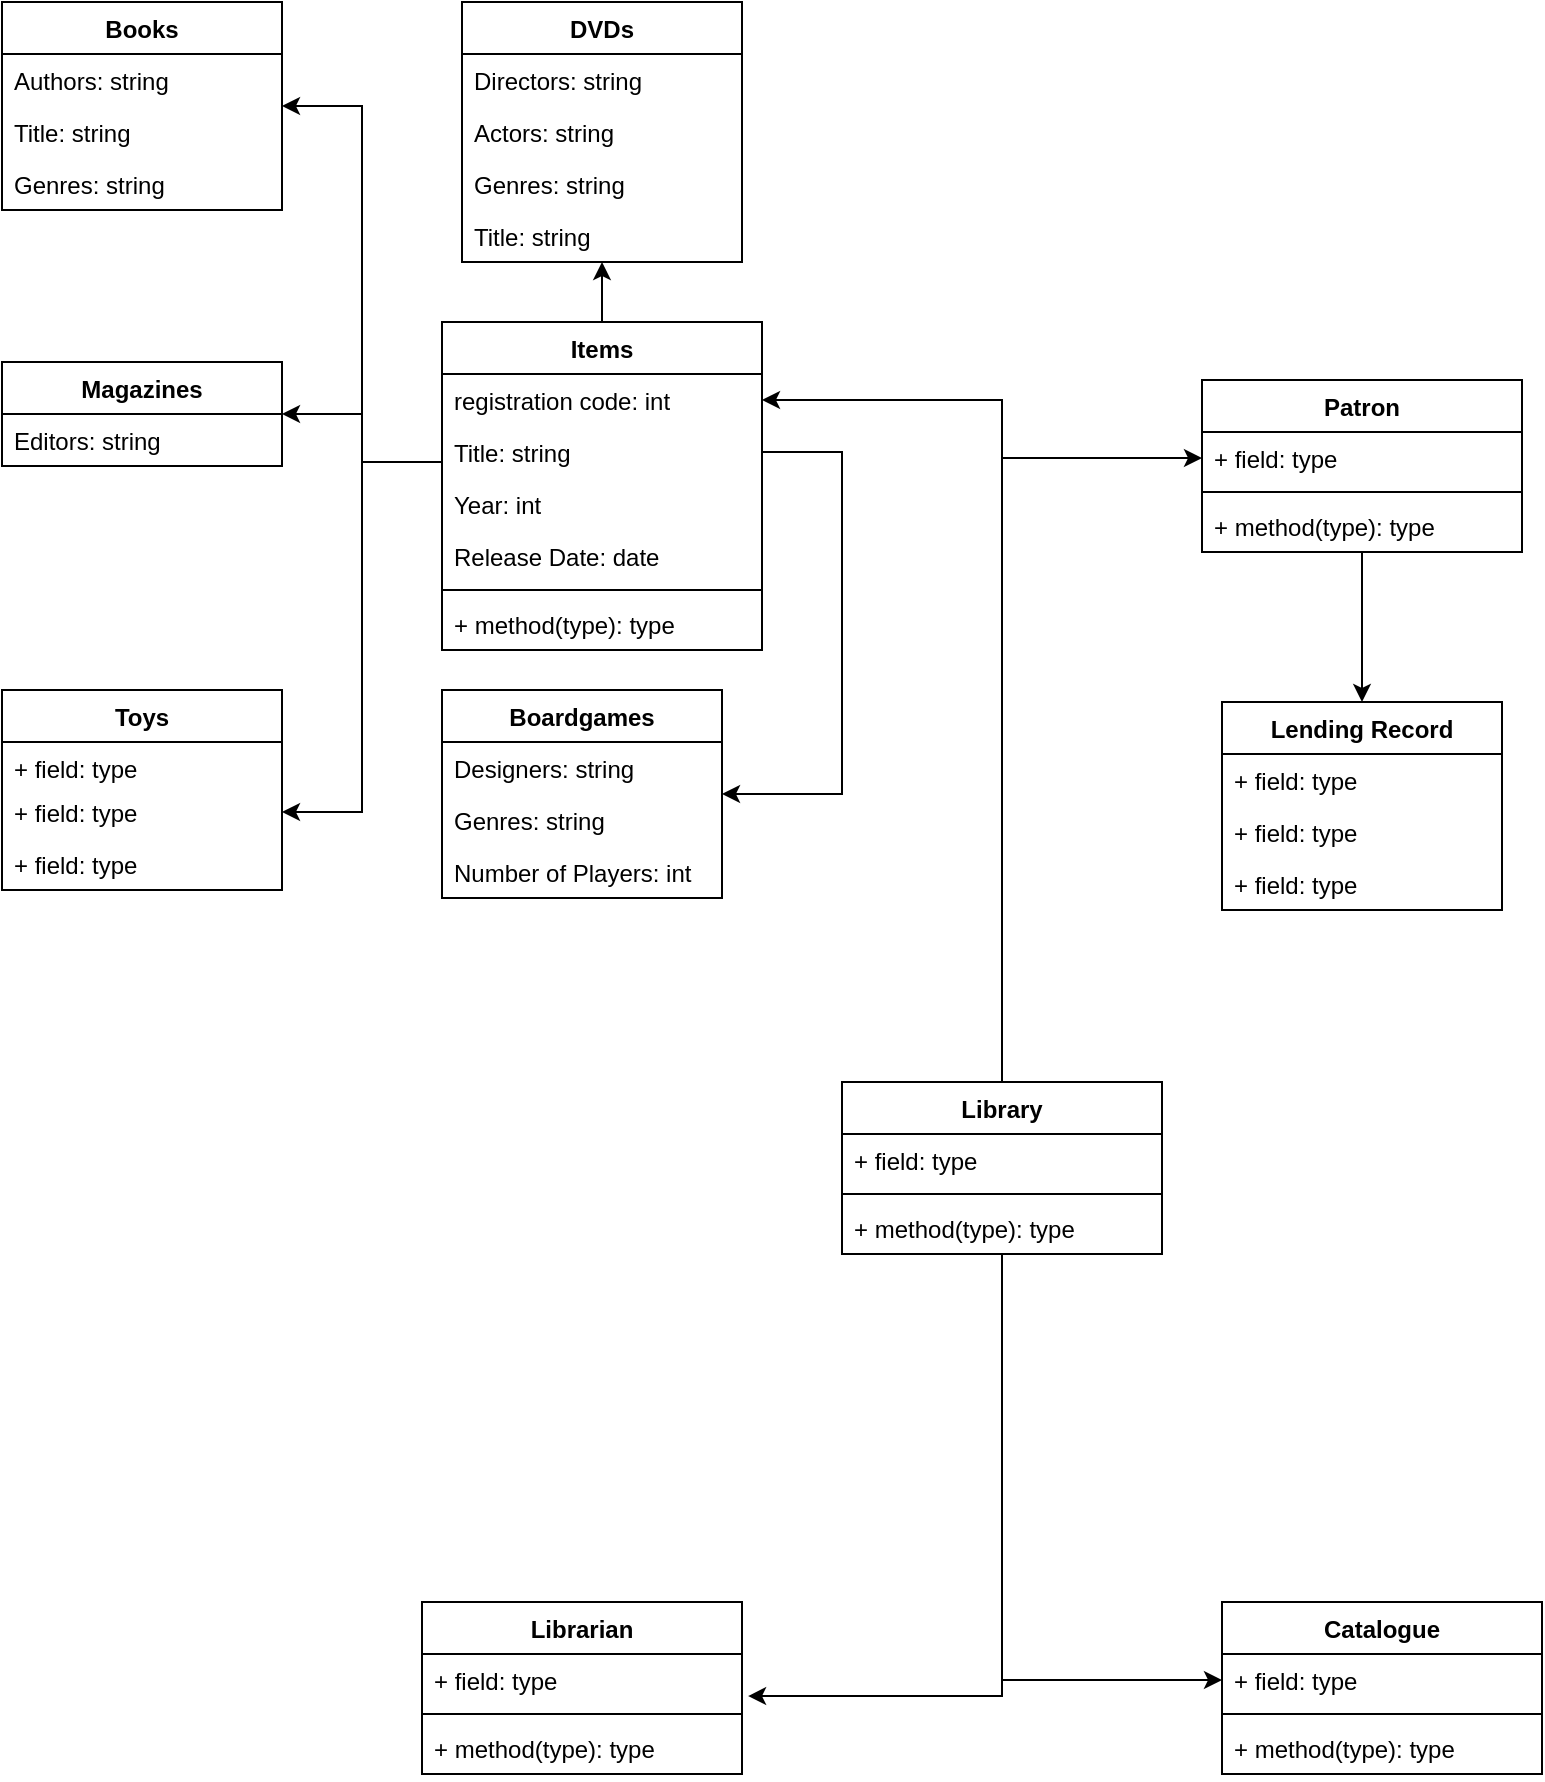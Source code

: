 <mxfile version="17.1.5" type="github">
  <diagram id="kL-8Vip2JxBOnkjo9LfI" name="Page-1">
    <mxGraphModel dx="2512" dy="752" grid="1" gridSize="10" guides="1" tooltips="1" connect="1" arrows="1" fold="1" page="1" pageScale="1" pageWidth="850" pageHeight="1100" math="0" shadow="0">
      <root>
        <mxCell id="0" />
        <mxCell id="1" parent="0" />
        <mxCell id="zy-rkR1DpPPFgzY5bVM7-54" style="edgeStyle=orthogonalEdgeStyle;rounded=0;orthogonalLoop=1;jettySize=auto;html=1;entryX=1;entryY=0.5;entryDx=0;entryDy=0;" parent="1" source="zy-rkR1DpPPFgzY5bVM7-5" target="zy-rkR1DpPPFgzY5bVM7-19" edge="1">
          <mxGeometry relative="1" as="geometry" />
        </mxCell>
        <mxCell id="zy-rkR1DpPPFgzY5bVM7-55" style="edgeStyle=orthogonalEdgeStyle;rounded=0;orthogonalLoop=1;jettySize=auto;html=1;" parent="1" source="zy-rkR1DpPPFgzY5bVM7-5" target="zy-rkR1DpPPFgzY5bVM7-11" edge="1">
          <mxGeometry relative="1" as="geometry" />
        </mxCell>
        <mxCell id="zy-rkR1DpPPFgzY5bVM7-56" style="edgeStyle=orthogonalEdgeStyle;rounded=0;orthogonalLoop=1;jettySize=auto;html=1;entryX=1.019;entryY=0.808;entryDx=0;entryDy=0;entryPerimeter=0;" parent="1" source="zy-rkR1DpPPFgzY5bVM7-5" target="zy-rkR1DpPPFgzY5bVM7-47" edge="1">
          <mxGeometry relative="1" as="geometry" />
        </mxCell>
        <mxCell id="zy-rkR1DpPPFgzY5bVM7-58" style="edgeStyle=orthogonalEdgeStyle;rounded=0;orthogonalLoop=1;jettySize=auto;html=1;" parent="1" source="zy-rkR1DpPPFgzY5bVM7-5" target="zy-rkR1DpPPFgzY5bVM7-51" edge="1">
          <mxGeometry relative="1" as="geometry" />
        </mxCell>
        <mxCell id="zy-rkR1DpPPFgzY5bVM7-5" value="Library" style="swimlane;fontStyle=1;align=center;verticalAlign=top;childLayout=stackLayout;horizontal=1;startSize=26;horizontalStack=0;resizeParent=1;resizeParentMax=0;resizeLast=0;collapsible=1;marginBottom=0;" parent="1" vertex="1">
          <mxGeometry x="320" y="570" width="160" height="86" as="geometry" />
        </mxCell>
        <mxCell id="zy-rkR1DpPPFgzY5bVM7-6" value="+ field: type" style="text;strokeColor=none;fillColor=none;align=left;verticalAlign=top;spacingLeft=4;spacingRight=4;overflow=hidden;rotatable=0;points=[[0,0.5],[1,0.5]];portConstraint=eastwest;" parent="zy-rkR1DpPPFgzY5bVM7-5" vertex="1">
          <mxGeometry y="26" width="160" height="26" as="geometry" />
        </mxCell>
        <mxCell id="zy-rkR1DpPPFgzY5bVM7-7" value="" style="line;strokeWidth=1;fillColor=none;align=left;verticalAlign=middle;spacingTop=-1;spacingLeft=3;spacingRight=3;rotatable=0;labelPosition=right;points=[];portConstraint=eastwest;" parent="zy-rkR1DpPPFgzY5bVM7-5" vertex="1">
          <mxGeometry y="52" width="160" height="8" as="geometry" />
        </mxCell>
        <mxCell id="zy-rkR1DpPPFgzY5bVM7-8" value="+ method(type): type" style="text;strokeColor=none;fillColor=none;align=left;verticalAlign=top;spacingLeft=4;spacingRight=4;overflow=hidden;rotatable=0;points=[[0,0.5],[1,0.5]];portConstraint=eastwest;" parent="zy-rkR1DpPPFgzY5bVM7-5" vertex="1">
          <mxGeometry y="60" width="160" height="26" as="geometry" />
        </mxCell>
        <mxCell id="zy-rkR1DpPPFgzY5bVM7-59" style="edgeStyle=orthogonalEdgeStyle;rounded=0;orthogonalLoop=1;jettySize=auto;html=1;" parent="1" source="zy-rkR1DpPPFgzY5bVM7-10" target="zy-rkR1DpPPFgzY5bVM7-41" edge="1">
          <mxGeometry relative="1" as="geometry" />
        </mxCell>
        <mxCell id="zy-rkR1DpPPFgzY5bVM7-10" value="Patron" style="swimlane;fontStyle=1;align=center;verticalAlign=top;childLayout=stackLayout;horizontal=1;startSize=26;horizontalStack=0;resizeParent=1;resizeParentMax=0;resizeLast=0;collapsible=1;marginBottom=0;" parent="1" vertex="1">
          <mxGeometry x="500" y="219" width="160" height="86" as="geometry" />
        </mxCell>
        <mxCell id="zy-rkR1DpPPFgzY5bVM7-11" value="+ field: type" style="text;strokeColor=none;fillColor=none;align=left;verticalAlign=top;spacingLeft=4;spacingRight=4;overflow=hidden;rotatable=0;points=[[0,0.5],[1,0.5]];portConstraint=eastwest;" parent="zy-rkR1DpPPFgzY5bVM7-10" vertex="1">
          <mxGeometry y="26" width="160" height="26" as="geometry" />
        </mxCell>
        <mxCell id="zy-rkR1DpPPFgzY5bVM7-12" value="" style="line;strokeWidth=1;fillColor=none;align=left;verticalAlign=middle;spacingTop=-1;spacingLeft=3;spacingRight=3;rotatable=0;labelPosition=right;points=[];portConstraint=eastwest;" parent="zy-rkR1DpPPFgzY5bVM7-10" vertex="1">
          <mxGeometry y="52" width="160" height="8" as="geometry" />
        </mxCell>
        <mxCell id="zy-rkR1DpPPFgzY5bVM7-13" value="+ method(type): type" style="text;strokeColor=none;fillColor=none;align=left;verticalAlign=top;spacingLeft=4;spacingRight=4;overflow=hidden;rotatable=0;points=[[0,0.5],[1,0.5]];portConstraint=eastwest;" parent="zy-rkR1DpPPFgzY5bVM7-10" vertex="1">
          <mxGeometry y="60" width="160" height="26" as="geometry" />
        </mxCell>
        <mxCell id="zy-rkR1DpPPFgzY5bVM7-14" value="Books" style="swimlane;fontStyle=1;childLayout=stackLayout;horizontal=1;startSize=26;fillColor=none;horizontalStack=0;resizeParent=1;resizeParentMax=0;resizeLast=0;collapsible=1;marginBottom=0;" parent="1" vertex="1">
          <mxGeometry x="-100" y="30" width="140" height="104" as="geometry" />
        </mxCell>
        <mxCell id="zy-rkR1DpPPFgzY5bVM7-15" value="Authors: string" style="text;strokeColor=none;fillColor=none;align=left;verticalAlign=top;spacingLeft=4;spacingRight=4;overflow=hidden;rotatable=0;points=[[0,0.5],[1,0.5]];portConstraint=eastwest;" parent="zy-rkR1DpPPFgzY5bVM7-14" vertex="1">
          <mxGeometry y="26" width="140" height="26" as="geometry" />
        </mxCell>
        <mxCell id="zy-rkR1DpPPFgzY5bVM7-16" value="Title: string&#xa;&#xa;" style="text;strokeColor=none;fillColor=none;align=left;verticalAlign=top;spacingLeft=4;spacingRight=4;overflow=hidden;rotatable=0;points=[[0,0.5],[1,0.5]];portConstraint=eastwest;" parent="zy-rkR1DpPPFgzY5bVM7-14" vertex="1">
          <mxGeometry y="52" width="140" height="26" as="geometry" />
        </mxCell>
        <mxCell id="nWWxf6EBxmyib_e2WT4O-1" value="Genres: string" style="text;strokeColor=none;fillColor=none;align=left;verticalAlign=top;spacingLeft=4;spacingRight=4;overflow=hidden;rotatable=0;points=[[0,0.5],[1,0.5]];portConstraint=eastwest;" vertex="1" parent="zy-rkR1DpPPFgzY5bVM7-14">
          <mxGeometry y="78" width="140" height="26" as="geometry" />
        </mxCell>
        <mxCell id="zy-rkR1DpPPFgzY5bVM7-61" style="edgeStyle=orthogonalEdgeStyle;rounded=0;orthogonalLoop=1;jettySize=auto;html=1;entryX=1;entryY=0.5;entryDx=0;entryDy=0;" parent="1" source="zy-rkR1DpPPFgzY5bVM7-18" target="zy-rkR1DpPPFgzY5bVM7-14" edge="1">
          <mxGeometry relative="1" as="geometry">
            <Array as="points">
              <mxPoint x="80" y="260" />
              <mxPoint x="80" y="82" />
            </Array>
          </mxGeometry>
        </mxCell>
        <mxCell id="zy-rkR1DpPPFgzY5bVM7-62" style="edgeStyle=orthogonalEdgeStyle;rounded=0;orthogonalLoop=1;jettySize=auto;html=1;" parent="1" source="zy-rkR1DpPPFgzY5bVM7-18" target="zy-rkR1DpPPFgzY5bVM7-31" edge="1">
          <mxGeometry relative="1" as="geometry">
            <Array as="points">
              <mxPoint x="80" y="260" />
              <mxPoint x="80" y="236" />
            </Array>
          </mxGeometry>
        </mxCell>
        <mxCell id="zy-rkR1DpPPFgzY5bVM7-63" style="edgeStyle=orthogonalEdgeStyle;rounded=0;orthogonalLoop=1;jettySize=auto;html=1;entryX=1;entryY=0.5;entryDx=0;entryDy=0;" parent="1" source="zy-rkR1DpPPFgzY5bVM7-18" target="zy-rkR1DpPPFgzY5bVM7-37" edge="1">
          <mxGeometry relative="1" as="geometry">
            <mxPoint x="80" y="440" as="targetPoint" />
            <Array as="points">
              <mxPoint x="80" y="260" />
              <mxPoint x="80" y="435" />
            </Array>
          </mxGeometry>
        </mxCell>
        <mxCell id="nWWxf6EBxmyib_e2WT4O-8" style="edgeStyle=orthogonalEdgeStyle;rounded=0;orthogonalLoop=1;jettySize=auto;html=1;entryX=0.5;entryY=1;entryDx=0;entryDy=0;" edge="1" parent="1" source="zy-rkR1DpPPFgzY5bVM7-18" target="zy-rkR1DpPPFgzY5bVM7-23">
          <mxGeometry relative="1" as="geometry" />
        </mxCell>
        <mxCell id="zy-rkR1DpPPFgzY5bVM7-18" value="Items" style="swimlane;fontStyle=1;align=center;verticalAlign=top;childLayout=stackLayout;horizontal=1;startSize=26;horizontalStack=0;resizeParent=1;resizeParentMax=0;resizeLast=0;collapsible=1;marginBottom=0;" parent="1" vertex="1">
          <mxGeometry x="120" y="190" width="160" height="164" as="geometry" />
        </mxCell>
        <mxCell id="zy-rkR1DpPPFgzY5bVM7-19" value="registration code: int" style="text;strokeColor=none;fillColor=none;align=left;verticalAlign=top;spacingLeft=4;spacingRight=4;overflow=hidden;rotatable=0;points=[[0,0.5],[1,0.5]];portConstraint=eastwest;" parent="zy-rkR1DpPPFgzY5bVM7-18" vertex="1">
          <mxGeometry y="26" width="160" height="26" as="geometry" />
        </mxCell>
        <mxCell id="nWWxf6EBxmyib_e2WT4O-4" value="Title: string" style="text;strokeColor=none;fillColor=none;align=left;verticalAlign=top;spacingLeft=4;spacingRight=4;overflow=hidden;rotatable=0;points=[[0,0.5],[1,0.5]];portConstraint=eastwest;" vertex="1" parent="zy-rkR1DpPPFgzY5bVM7-18">
          <mxGeometry y="52" width="160" height="26" as="geometry" />
        </mxCell>
        <mxCell id="nWWxf6EBxmyib_e2WT4O-3" value="Year: int" style="text;strokeColor=none;fillColor=none;align=left;verticalAlign=top;spacingLeft=4;spacingRight=4;overflow=hidden;rotatable=0;points=[[0,0.5],[1,0.5]];portConstraint=eastwest;" vertex="1" parent="zy-rkR1DpPPFgzY5bVM7-18">
          <mxGeometry y="78" width="160" height="26" as="geometry" />
        </mxCell>
        <mxCell id="nWWxf6EBxmyib_e2WT4O-6" value="Release Date: date" style="text;strokeColor=none;fillColor=none;align=left;verticalAlign=top;spacingLeft=4;spacingRight=4;overflow=hidden;rotatable=0;points=[[0,0.5],[1,0.5]];portConstraint=eastwest;" vertex="1" parent="zy-rkR1DpPPFgzY5bVM7-18">
          <mxGeometry y="104" width="160" height="26" as="geometry" />
        </mxCell>
        <mxCell id="zy-rkR1DpPPFgzY5bVM7-20" value="" style="line;strokeWidth=1;fillColor=none;align=left;verticalAlign=middle;spacingTop=-1;spacingLeft=3;spacingRight=3;rotatable=0;labelPosition=right;points=[];portConstraint=eastwest;" parent="zy-rkR1DpPPFgzY5bVM7-18" vertex="1">
          <mxGeometry y="130" width="160" height="8" as="geometry" />
        </mxCell>
        <mxCell id="zy-rkR1DpPPFgzY5bVM7-21" value="+ method(type): type" style="text;strokeColor=none;fillColor=none;align=left;verticalAlign=top;spacingLeft=4;spacingRight=4;overflow=hidden;rotatable=0;points=[[0,0.5],[1,0.5]];portConstraint=eastwest;" parent="zy-rkR1DpPPFgzY5bVM7-18" vertex="1">
          <mxGeometry y="138" width="160" height="26" as="geometry" />
        </mxCell>
        <mxCell id="zy-rkR1DpPPFgzY5bVM7-23" value="DVDs" style="swimlane;fontStyle=1;childLayout=stackLayout;horizontal=1;startSize=26;fillColor=none;horizontalStack=0;resizeParent=1;resizeParentMax=0;resizeLast=0;collapsible=1;marginBottom=0;" parent="1" vertex="1">
          <mxGeometry x="130" y="30" width="140" height="130" as="geometry" />
        </mxCell>
        <mxCell id="zy-rkR1DpPPFgzY5bVM7-24" value="Directors: string" style="text;strokeColor=none;fillColor=none;align=left;verticalAlign=top;spacingLeft=4;spacingRight=4;overflow=hidden;rotatable=0;points=[[0,0.5],[1,0.5]];portConstraint=eastwest;" parent="zy-rkR1DpPPFgzY5bVM7-23" vertex="1">
          <mxGeometry y="26" width="140" height="26" as="geometry" />
        </mxCell>
        <mxCell id="zy-rkR1DpPPFgzY5bVM7-25" value="Actors: string" style="text;strokeColor=none;fillColor=none;align=left;verticalAlign=top;spacingLeft=4;spacingRight=4;overflow=hidden;rotatable=0;points=[[0,0.5],[1,0.5]];portConstraint=eastwest;" parent="zy-rkR1DpPPFgzY5bVM7-23" vertex="1">
          <mxGeometry y="52" width="140" height="26" as="geometry" />
        </mxCell>
        <mxCell id="zy-rkR1DpPPFgzY5bVM7-26" value="Genres: string" style="text;strokeColor=none;fillColor=none;align=left;verticalAlign=top;spacingLeft=4;spacingRight=4;overflow=hidden;rotatable=0;points=[[0,0.5],[1,0.5]];portConstraint=eastwest;" parent="zy-rkR1DpPPFgzY5bVM7-23" vertex="1">
          <mxGeometry y="78" width="140" height="26" as="geometry" />
        </mxCell>
        <mxCell id="nWWxf6EBxmyib_e2WT4O-2" value="Title: string" style="text;strokeColor=none;fillColor=none;align=left;verticalAlign=top;spacingLeft=4;spacingRight=4;overflow=hidden;rotatable=0;points=[[0,0.5],[1,0.5]];portConstraint=eastwest;" vertex="1" parent="zy-rkR1DpPPFgzY5bVM7-23">
          <mxGeometry y="104" width="140" height="26" as="geometry" />
        </mxCell>
        <mxCell id="zy-rkR1DpPPFgzY5bVM7-27" value="Boardgames" style="swimlane;fontStyle=1;childLayout=stackLayout;horizontal=1;startSize=26;fillColor=none;horizontalStack=0;resizeParent=1;resizeParentMax=0;resizeLast=0;collapsible=1;marginBottom=0;" parent="1" vertex="1">
          <mxGeometry x="120" y="374" width="140" height="104" as="geometry" />
        </mxCell>
        <mxCell id="zy-rkR1DpPPFgzY5bVM7-28" value="Designers: string" style="text;strokeColor=none;fillColor=none;align=left;verticalAlign=top;spacingLeft=4;spacingRight=4;overflow=hidden;rotatable=0;points=[[0,0.5],[1,0.5]];portConstraint=eastwest;" parent="zy-rkR1DpPPFgzY5bVM7-27" vertex="1">
          <mxGeometry y="26" width="140" height="26" as="geometry" />
        </mxCell>
        <mxCell id="zy-rkR1DpPPFgzY5bVM7-29" value="Genres: string" style="text;strokeColor=none;fillColor=none;align=left;verticalAlign=top;spacingLeft=4;spacingRight=4;overflow=hidden;rotatable=0;points=[[0,0.5],[1,0.5]];portConstraint=eastwest;" parent="zy-rkR1DpPPFgzY5bVM7-27" vertex="1">
          <mxGeometry y="52" width="140" height="26" as="geometry" />
        </mxCell>
        <mxCell id="zy-rkR1DpPPFgzY5bVM7-30" value="Number of Players: int" style="text;strokeColor=none;fillColor=none;align=left;verticalAlign=top;spacingLeft=4;spacingRight=4;overflow=hidden;rotatable=0;points=[[0,0.5],[1,0.5]];portConstraint=eastwest;" parent="zy-rkR1DpPPFgzY5bVM7-27" vertex="1">
          <mxGeometry y="78" width="140" height="26" as="geometry" />
        </mxCell>
        <mxCell id="zy-rkR1DpPPFgzY5bVM7-31" value="Magazines" style="swimlane;fontStyle=1;childLayout=stackLayout;horizontal=1;startSize=26;fillColor=none;horizontalStack=0;resizeParent=1;resizeParentMax=0;resizeLast=0;collapsible=1;marginBottom=0;" parent="1" vertex="1">
          <mxGeometry x="-100" y="210" width="140" height="52" as="geometry" />
        </mxCell>
        <mxCell id="zy-rkR1DpPPFgzY5bVM7-33" value="Editors: string" style="text;strokeColor=none;fillColor=none;align=left;verticalAlign=top;spacingLeft=4;spacingRight=4;overflow=hidden;rotatable=0;points=[[0,0.5],[1,0.5]];portConstraint=eastwest;" parent="zy-rkR1DpPPFgzY5bVM7-31" vertex="1">
          <mxGeometry y="26" width="140" height="26" as="geometry" />
        </mxCell>
        <mxCell id="zy-rkR1DpPPFgzY5bVM7-35" value="Toys" style="swimlane;fontStyle=1;childLayout=stackLayout;horizontal=1;startSize=26;fillColor=none;horizontalStack=0;resizeParent=1;resizeParentMax=0;resizeLast=0;collapsible=1;marginBottom=0;" parent="1" vertex="1">
          <mxGeometry x="-100" y="374" width="140" height="100" as="geometry" />
        </mxCell>
        <mxCell id="zy-rkR1DpPPFgzY5bVM7-36" value="+ field: type" style="text;strokeColor=none;fillColor=none;align=left;verticalAlign=top;spacingLeft=4;spacingRight=4;overflow=hidden;rotatable=0;points=[[0,0.5],[1,0.5]];portConstraint=eastwest;" parent="zy-rkR1DpPPFgzY5bVM7-35" vertex="1">
          <mxGeometry y="26" width="140" height="22" as="geometry" />
        </mxCell>
        <mxCell id="zy-rkR1DpPPFgzY5bVM7-37" value="+ field: type" style="text;strokeColor=none;fillColor=none;align=left;verticalAlign=top;spacingLeft=4;spacingRight=4;overflow=hidden;rotatable=0;points=[[0,0.5],[1,0.5]];portConstraint=eastwest;" parent="zy-rkR1DpPPFgzY5bVM7-35" vertex="1">
          <mxGeometry y="48" width="140" height="26" as="geometry" />
        </mxCell>
        <mxCell id="zy-rkR1DpPPFgzY5bVM7-38" value="+ field: type" style="text;strokeColor=none;fillColor=none;align=left;verticalAlign=top;spacingLeft=4;spacingRight=4;overflow=hidden;rotatable=0;points=[[0,0.5],[1,0.5]];portConstraint=eastwest;" parent="zy-rkR1DpPPFgzY5bVM7-35" vertex="1">
          <mxGeometry y="74" width="140" height="26" as="geometry" />
        </mxCell>
        <mxCell id="zy-rkR1DpPPFgzY5bVM7-41" value="Lending Record" style="swimlane;fontStyle=1;childLayout=stackLayout;horizontal=1;startSize=26;fillColor=none;horizontalStack=0;resizeParent=1;resizeParentMax=0;resizeLast=0;collapsible=1;marginBottom=0;" parent="1" vertex="1">
          <mxGeometry x="510" y="380" width="140" height="104" as="geometry" />
        </mxCell>
        <mxCell id="zy-rkR1DpPPFgzY5bVM7-42" value="+ field: type" style="text;strokeColor=none;fillColor=none;align=left;verticalAlign=top;spacingLeft=4;spacingRight=4;overflow=hidden;rotatable=0;points=[[0,0.5],[1,0.5]];portConstraint=eastwest;" parent="zy-rkR1DpPPFgzY5bVM7-41" vertex="1">
          <mxGeometry y="26" width="140" height="26" as="geometry" />
        </mxCell>
        <mxCell id="zy-rkR1DpPPFgzY5bVM7-43" value="+ field: type" style="text;strokeColor=none;fillColor=none;align=left;verticalAlign=top;spacingLeft=4;spacingRight=4;overflow=hidden;rotatable=0;points=[[0,0.5],[1,0.5]];portConstraint=eastwest;" parent="zy-rkR1DpPPFgzY5bVM7-41" vertex="1">
          <mxGeometry y="52" width="140" height="26" as="geometry" />
        </mxCell>
        <mxCell id="zy-rkR1DpPPFgzY5bVM7-44" value="+ field: type" style="text;strokeColor=none;fillColor=none;align=left;verticalAlign=top;spacingLeft=4;spacingRight=4;overflow=hidden;rotatable=0;points=[[0,0.5],[1,0.5]];portConstraint=eastwest;" parent="zy-rkR1DpPPFgzY5bVM7-41" vertex="1">
          <mxGeometry y="78" width="140" height="26" as="geometry" />
        </mxCell>
        <mxCell id="zy-rkR1DpPPFgzY5bVM7-46" value="Librarian" style="swimlane;fontStyle=1;align=center;verticalAlign=top;childLayout=stackLayout;horizontal=1;startSize=26;horizontalStack=0;resizeParent=1;resizeParentMax=0;resizeLast=0;collapsible=1;marginBottom=0;" parent="1" vertex="1">
          <mxGeometry x="110" y="830" width="160" height="86" as="geometry" />
        </mxCell>
        <mxCell id="zy-rkR1DpPPFgzY5bVM7-47" value="+ field: type" style="text;strokeColor=none;fillColor=none;align=left;verticalAlign=top;spacingLeft=4;spacingRight=4;overflow=hidden;rotatable=0;points=[[0,0.5],[1,0.5]];portConstraint=eastwest;" parent="zy-rkR1DpPPFgzY5bVM7-46" vertex="1">
          <mxGeometry y="26" width="160" height="26" as="geometry" />
        </mxCell>
        <mxCell id="zy-rkR1DpPPFgzY5bVM7-48" value="" style="line;strokeWidth=1;fillColor=none;align=left;verticalAlign=middle;spacingTop=-1;spacingLeft=3;spacingRight=3;rotatable=0;labelPosition=right;points=[];portConstraint=eastwest;" parent="zy-rkR1DpPPFgzY5bVM7-46" vertex="1">
          <mxGeometry y="52" width="160" height="8" as="geometry" />
        </mxCell>
        <mxCell id="zy-rkR1DpPPFgzY5bVM7-49" value="+ method(type): type" style="text;strokeColor=none;fillColor=none;align=left;verticalAlign=top;spacingLeft=4;spacingRight=4;overflow=hidden;rotatable=0;points=[[0,0.5],[1,0.5]];portConstraint=eastwest;" parent="zy-rkR1DpPPFgzY5bVM7-46" vertex="1">
          <mxGeometry y="60" width="160" height="26" as="geometry" />
        </mxCell>
        <mxCell id="zy-rkR1DpPPFgzY5bVM7-50" value="Catalogue" style="swimlane;fontStyle=1;align=center;verticalAlign=top;childLayout=stackLayout;horizontal=1;startSize=26;horizontalStack=0;resizeParent=1;resizeParentMax=0;resizeLast=0;collapsible=1;marginBottom=0;" parent="1" vertex="1">
          <mxGeometry x="510" y="830" width="160" height="86" as="geometry" />
        </mxCell>
        <mxCell id="zy-rkR1DpPPFgzY5bVM7-51" value="+ field: type" style="text;strokeColor=none;fillColor=none;align=left;verticalAlign=top;spacingLeft=4;spacingRight=4;overflow=hidden;rotatable=0;points=[[0,0.5],[1,0.5]];portConstraint=eastwest;" parent="zy-rkR1DpPPFgzY5bVM7-50" vertex="1">
          <mxGeometry y="26" width="160" height="26" as="geometry" />
        </mxCell>
        <mxCell id="zy-rkR1DpPPFgzY5bVM7-52" value="" style="line;strokeWidth=1;fillColor=none;align=left;verticalAlign=middle;spacingTop=-1;spacingLeft=3;spacingRight=3;rotatable=0;labelPosition=right;points=[];portConstraint=eastwest;" parent="zy-rkR1DpPPFgzY5bVM7-50" vertex="1">
          <mxGeometry y="52" width="160" height="8" as="geometry" />
        </mxCell>
        <mxCell id="zy-rkR1DpPPFgzY5bVM7-53" value="+ method(type): type" style="text;strokeColor=none;fillColor=none;align=left;verticalAlign=top;spacingLeft=4;spacingRight=4;overflow=hidden;rotatable=0;points=[[0,0.5],[1,0.5]];portConstraint=eastwest;" parent="zy-rkR1DpPPFgzY5bVM7-50" vertex="1">
          <mxGeometry y="60" width="160" height="26" as="geometry" />
        </mxCell>
        <mxCell id="nWWxf6EBxmyib_e2WT4O-9" style="edgeStyle=orthogonalEdgeStyle;rounded=0;orthogonalLoop=1;jettySize=auto;html=1;entryX=1;entryY=0.5;entryDx=0;entryDy=0;" edge="1" parent="1" source="nWWxf6EBxmyib_e2WT4O-4" target="zy-rkR1DpPPFgzY5bVM7-27">
          <mxGeometry relative="1" as="geometry">
            <Array as="points">
              <mxPoint x="320" y="255" />
              <mxPoint x="320" y="426" />
            </Array>
          </mxGeometry>
        </mxCell>
      </root>
    </mxGraphModel>
  </diagram>
</mxfile>
